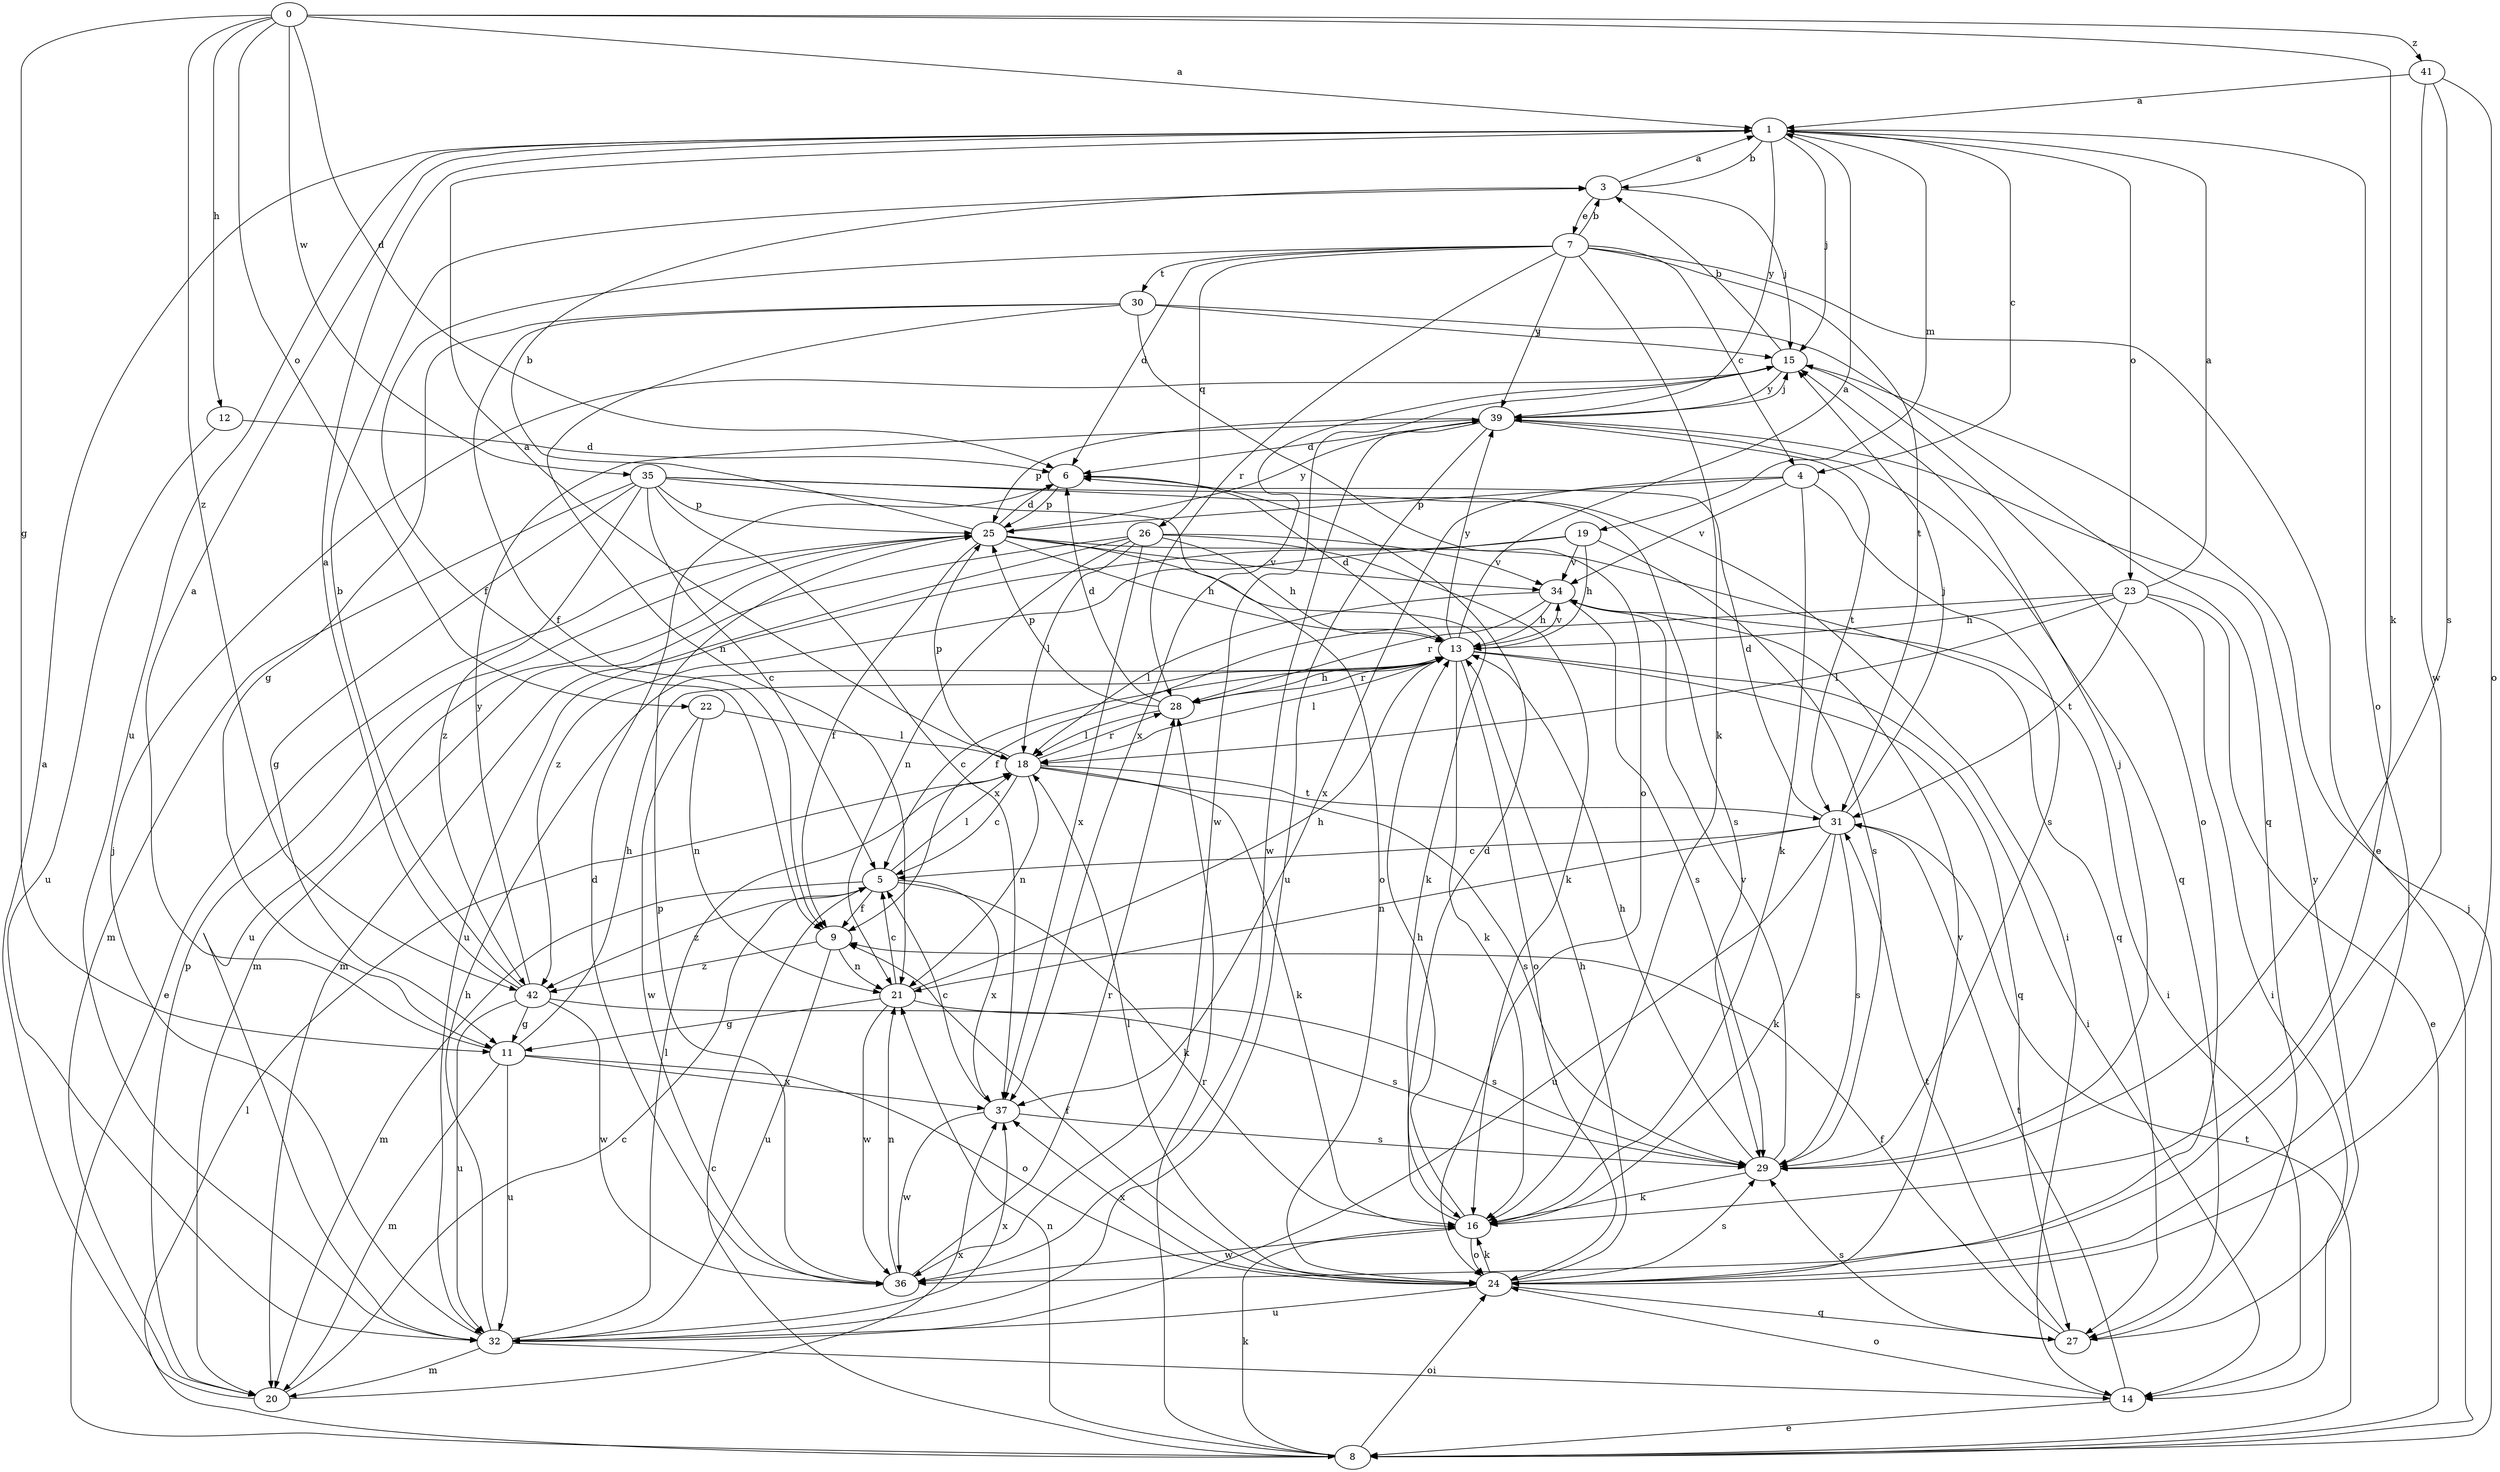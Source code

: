 strict digraph  {
0;
1;
3;
4;
5;
6;
7;
8;
9;
11;
12;
13;
14;
15;
16;
18;
19;
20;
21;
22;
23;
24;
25;
26;
27;
28;
29;
30;
31;
32;
34;
35;
36;
37;
39;
41;
42;
0 -> 1  [label=a];
0 -> 6  [label=d];
0 -> 11  [label=g];
0 -> 12  [label=h];
0 -> 16  [label=k];
0 -> 22  [label=o];
0 -> 35  [label=w];
0 -> 41  [label=z];
0 -> 42  [label=z];
1 -> 3  [label=b];
1 -> 4  [label=c];
1 -> 15  [label=j];
1 -> 19  [label=m];
1 -> 23  [label=o];
1 -> 24  [label=o];
1 -> 32  [label=u];
1 -> 39  [label=y];
3 -> 1  [label=a];
3 -> 7  [label=e];
3 -> 15  [label=j];
4 -> 16  [label=k];
4 -> 25  [label=p];
4 -> 29  [label=s];
4 -> 34  [label=v];
4 -> 37  [label=x];
5 -> 9  [label=f];
5 -> 16  [label=k];
5 -> 18  [label=l];
5 -> 20  [label=m];
5 -> 37  [label=x];
5 -> 42  [label=z];
6 -> 25  [label=p];
7 -> 3  [label=b];
7 -> 4  [label=c];
7 -> 6  [label=d];
7 -> 8  [label=e];
7 -> 9  [label=f];
7 -> 16  [label=k];
7 -> 26  [label=q];
7 -> 28  [label=r];
7 -> 30  [label=t];
7 -> 31  [label=t];
7 -> 39  [label=y];
8 -> 5  [label=c];
8 -> 15  [label=j];
8 -> 16  [label=k];
8 -> 18  [label=l];
8 -> 21  [label=n];
8 -> 24  [label=o];
8 -> 28  [label=r];
8 -> 31  [label=t];
9 -> 21  [label=n];
9 -> 32  [label=u];
9 -> 42  [label=z];
11 -> 1  [label=a];
11 -> 13  [label=h];
11 -> 20  [label=m];
11 -> 24  [label=o];
11 -> 32  [label=u];
11 -> 37  [label=x];
12 -> 6  [label=d];
12 -> 32  [label=u];
13 -> 1  [label=a];
13 -> 5  [label=c];
13 -> 6  [label=d];
13 -> 14  [label=i];
13 -> 16  [label=k];
13 -> 18  [label=l];
13 -> 24  [label=o];
13 -> 27  [label=q];
13 -> 28  [label=r];
13 -> 34  [label=v];
13 -> 39  [label=y];
14 -> 8  [label=e];
14 -> 24  [label=o];
14 -> 31  [label=t];
15 -> 3  [label=b];
15 -> 24  [label=o];
15 -> 36  [label=w];
15 -> 37  [label=x];
15 -> 39  [label=y];
16 -> 6  [label=d];
16 -> 13  [label=h];
16 -> 24  [label=o];
16 -> 36  [label=w];
18 -> 1  [label=a];
18 -> 5  [label=c];
18 -> 16  [label=k];
18 -> 21  [label=n];
18 -> 25  [label=p];
18 -> 28  [label=r];
18 -> 29  [label=s];
18 -> 31  [label=t];
19 -> 13  [label=h];
19 -> 20  [label=m];
19 -> 29  [label=s];
19 -> 34  [label=v];
19 -> 42  [label=z];
20 -> 1  [label=a];
20 -> 5  [label=c];
20 -> 25  [label=p];
20 -> 37  [label=x];
21 -> 5  [label=c];
21 -> 11  [label=g];
21 -> 13  [label=h];
21 -> 29  [label=s];
21 -> 36  [label=w];
22 -> 18  [label=l];
22 -> 21  [label=n];
22 -> 36  [label=w];
23 -> 1  [label=a];
23 -> 8  [label=e];
23 -> 9  [label=f];
23 -> 13  [label=h];
23 -> 14  [label=i];
23 -> 18  [label=l];
23 -> 31  [label=t];
24 -> 9  [label=f];
24 -> 13  [label=h];
24 -> 16  [label=k];
24 -> 18  [label=l];
24 -> 27  [label=q];
24 -> 29  [label=s];
24 -> 32  [label=u];
24 -> 34  [label=v];
24 -> 37  [label=x];
25 -> 3  [label=b];
25 -> 6  [label=d];
25 -> 8  [label=e];
25 -> 9  [label=f];
25 -> 13  [label=h];
25 -> 16  [label=k];
25 -> 27  [label=q];
25 -> 32  [label=u];
25 -> 34  [label=v];
25 -> 39  [label=y];
26 -> 13  [label=h];
26 -> 16  [label=k];
26 -> 18  [label=l];
26 -> 20  [label=m];
26 -> 21  [label=n];
26 -> 32  [label=u];
26 -> 34  [label=v];
26 -> 37  [label=x];
27 -> 9  [label=f];
27 -> 29  [label=s];
27 -> 31  [label=t];
27 -> 39  [label=y];
28 -> 6  [label=d];
28 -> 13  [label=h];
28 -> 18  [label=l];
28 -> 25  [label=p];
29 -> 13  [label=h];
29 -> 15  [label=j];
29 -> 16  [label=k];
29 -> 34  [label=v];
30 -> 9  [label=f];
30 -> 11  [label=g];
30 -> 15  [label=j];
30 -> 21  [label=n];
30 -> 24  [label=o];
30 -> 27  [label=q];
31 -> 5  [label=c];
31 -> 6  [label=d];
31 -> 15  [label=j];
31 -> 16  [label=k];
31 -> 21  [label=n];
31 -> 29  [label=s];
31 -> 32  [label=u];
32 -> 13  [label=h];
32 -> 14  [label=i];
32 -> 15  [label=j];
32 -> 18  [label=l];
32 -> 20  [label=m];
32 -> 37  [label=x];
34 -> 13  [label=h];
34 -> 14  [label=i];
34 -> 18  [label=l];
34 -> 28  [label=r];
34 -> 29  [label=s];
35 -> 5  [label=c];
35 -> 11  [label=g];
35 -> 14  [label=i];
35 -> 20  [label=m];
35 -> 24  [label=o];
35 -> 25  [label=p];
35 -> 29  [label=s];
35 -> 37  [label=x];
35 -> 42  [label=z];
36 -> 6  [label=d];
36 -> 21  [label=n];
36 -> 25  [label=p];
36 -> 28  [label=r];
37 -> 5  [label=c];
37 -> 29  [label=s];
37 -> 36  [label=w];
39 -> 6  [label=d];
39 -> 15  [label=j];
39 -> 25  [label=p];
39 -> 27  [label=q];
39 -> 31  [label=t];
39 -> 32  [label=u];
39 -> 36  [label=w];
41 -> 1  [label=a];
41 -> 24  [label=o];
41 -> 29  [label=s];
41 -> 36  [label=w];
42 -> 1  [label=a];
42 -> 3  [label=b];
42 -> 11  [label=g];
42 -> 29  [label=s];
42 -> 32  [label=u];
42 -> 36  [label=w];
42 -> 39  [label=y];
}
